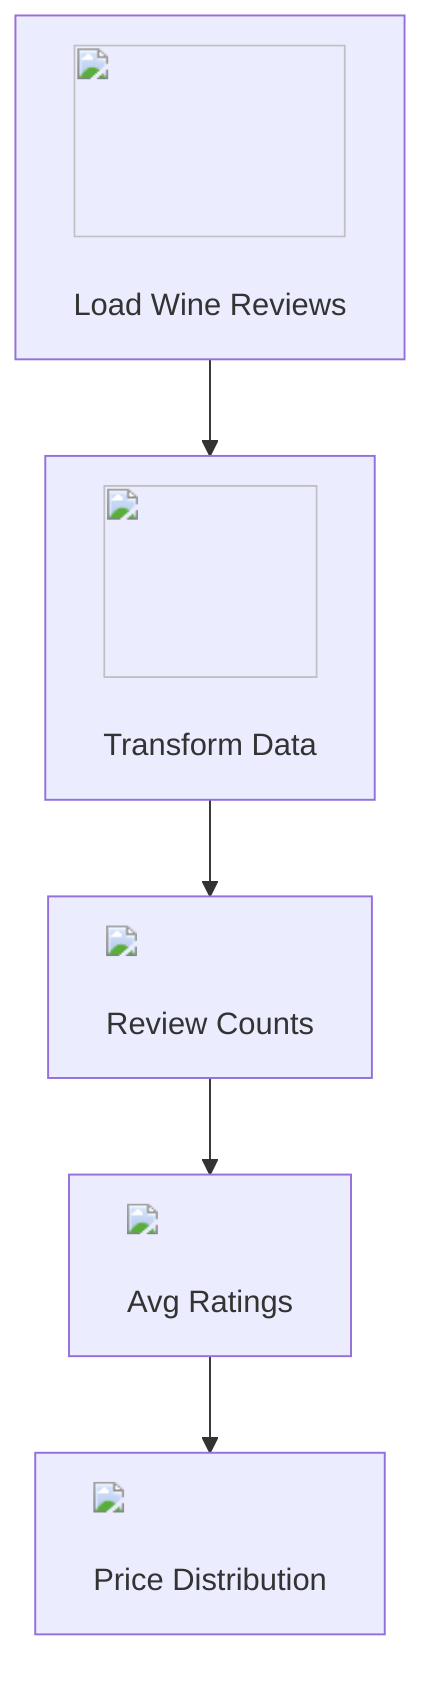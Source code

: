 graph TD;
    A["<img src='icons/database.svg' width=100 height=100/> <br/> Load Wine Reviews"] --> B["<img src='icons/table.svg' width=100 height=100/> <br/> Transform Data"];
    B --> C["<img src='dummy_plots/scatter_plot_template.svg'/> <br/> Review Counts"];
    C --> D["<img src='dummy_plots/barplot_template.svg'/> <br/> Avg Ratings"];
    D --> E["<img src='dummy_plots/hist_template.svg'/> <br/> Price Distribution"];
